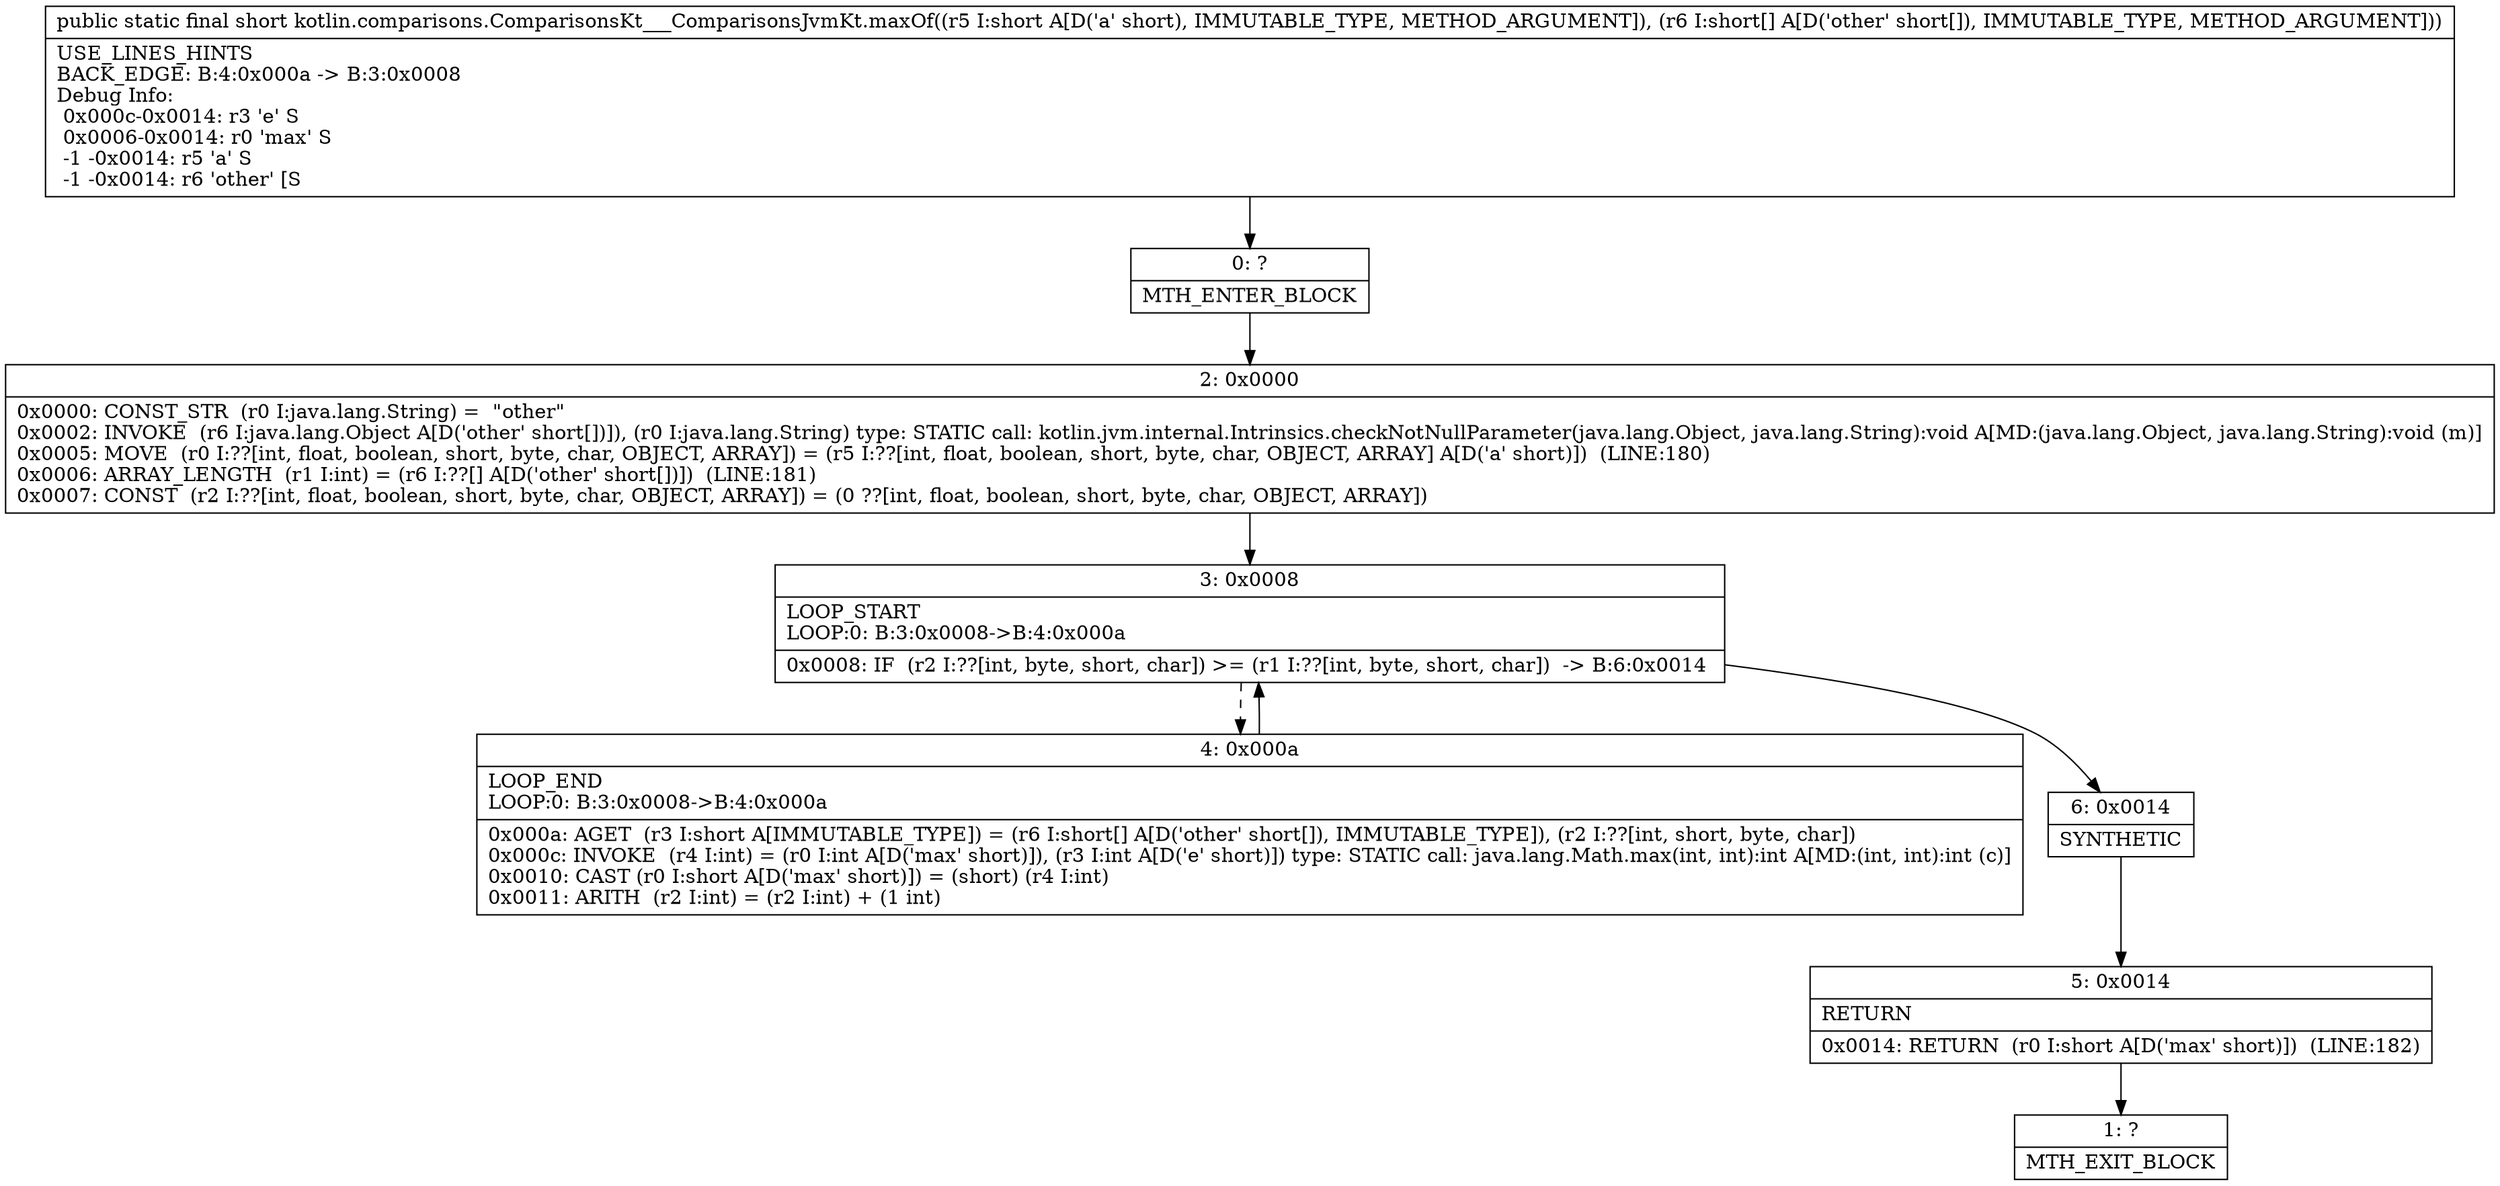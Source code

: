 digraph "CFG forkotlin.comparisons.ComparisonsKt___ComparisonsJvmKt.maxOf(S[S)S" {
Node_0 [shape=record,label="{0\:\ ?|MTH_ENTER_BLOCK\l}"];
Node_2 [shape=record,label="{2\:\ 0x0000|0x0000: CONST_STR  (r0 I:java.lang.String) =  \"other\" \l0x0002: INVOKE  (r6 I:java.lang.Object A[D('other' short[])]), (r0 I:java.lang.String) type: STATIC call: kotlin.jvm.internal.Intrinsics.checkNotNullParameter(java.lang.Object, java.lang.String):void A[MD:(java.lang.Object, java.lang.String):void (m)]\l0x0005: MOVE  (r0 I:??[int, float, boolean, short, byte, char, OBJECT, ARRAY]) = (r5 I:??[int, float, boolean, short, byte, char, OBJECT, ARRAY] A[D('a' short)])  (LINE:180)\l0x0006: ARRAY_LENGTH  (r1 I:int) = (r6 I:??[] A[D('other' short[])])  (LINE:181)\l0x0007: CONST  (r2 I:??[int, float, boolean, short, byte, char, OBJECT, ARRAY]) = (0 ??[int, float, boolean, short, byte, char, OBJECT, ARRAY]) \l}"];
Node_3 [shape=record,label="{3\:\ 0x0008|LOOP_START\lLOOP:0: B:3:0x0008\-\>B:4:0x000a\l|0x0008: IF  (r2 I:??[int, byte, short, char]) \>= (r1 I:??[int, byte, short, char])  \-\> B:6:0x0014 \l}"];
Node_4 [shape=record,label="{4\:\ 0x000a|LOOP_END\lLOOP:0: B:3:0x0008\-\>B:4:0x000a\l|0x000a: AGET  (r3 I:short A[IMMUTABLE_TYPE]) = (r6 I:short[] A[D('other' short[]), IMMUTABLE_TYPE]), (r2 I:??[int, short, byte, char]) \l0x000c: INVOKE  (r4 I:int) = (r0 I:int A[D('max' short)]), (r3 I:int A[D('e' short)]) type: STATIC call: java.lang.Math.max(int, int):int A[MD:(int, int):int (c)]\l0x0010: CAST (r0 I:short A[D('max' short)]) = (short) (r4 I:int) \l0x0011: ARITH  (r2 I:int) = (r2 I:int) + (1 int) \l}"];
Node_6 [shape=record,label="{6\:\ 0x0014|SYNTHETIC\l}"];
Node_5 [shape=record,label="{5\:\ 0x0014|RETURN\l|0x0014: RETURN  (r0 I:short A[D('max' short)])  (LINE:182)\l}"];
Node_1 [shape=record,label="{1\:\ ?|MTH_EXIT_BLOCK\l}"];
MethodNode[shape=record,label="{public static final short kotlin.comparisons.ComparisonsKt___ComparisonsJvmKt.maxOf((r5 I:short A[D('a' short), IMMUTABLE_TYPE, METHOD_ARGUMENT]), (r6 I:short[] A[D('other' short[]), IMMUTABLE_TYPE, METHOD_ARGUMENT]))  | USE_LINES_HINTS\lBACK_EDGE: B:4:0x000a \-\> B:3:0x0008\lDebug Info:\l  0x000c\-0x0014: r3 'e' S\l  0x0006\-0x0014: r0 'max' S\l  \-1 \-0x0014: r5 'a' S\l  \-1 \-0x0014: r6 'other' [S\l}"];
MethodNode -> Node_0;Node_0 -> Node_2;
Node_2 -> Node_3;
Node_3 -> Node_4[style=dashed];
Node_3 -> Node_6;
Node_4 -> Node_3;
Node_6 -> Node_5;
Node_5 -> Node_1;
}

